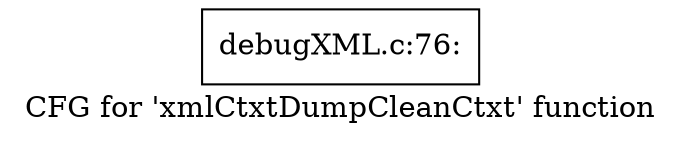 digraph "CFG for 'xmlCtxtDumpCleanCtxt' function" {
	label="CFG for 'xmlCtxtDumpCleanCtxt' function";

	Node0x4addf80 [shape=record,label="{debugXML.c:76:}"];
}
